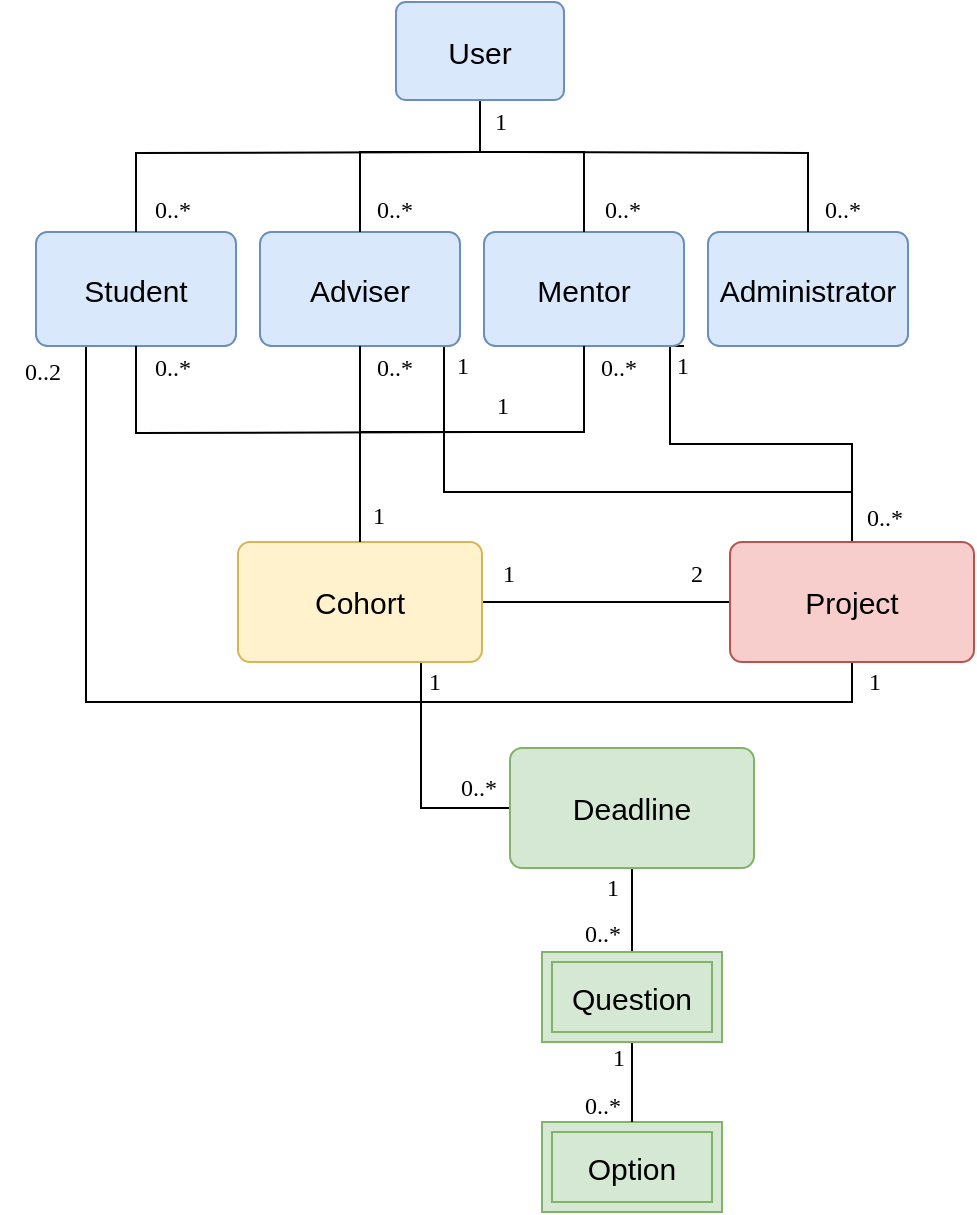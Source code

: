 <mxfile version="20.0.4" type="device"><diagram id="Ijue8OeghcRtIS1nWLQC" name="Page-1"><mxGraphModel dx="602" dy="360" grid="0" gridSize="10" guides="1" tooltips="1" connect="1" arrows="1" fold="1" page="1" pageScale="1" pageWidth="1169" pageHeight="827" background="none" math="0" shadow="0"><root><mxCell id="0"/><mxCell id="1" parent="0"/><mxCell id="gv1hzHjDCxbN9wj6UMJn-83" style="edgeStyle=elbowEdgeStyle;rounded=0;orthogonalLoop=1;jettySize=auto;elbow=vertical;html=1;exitX=0.5;exitY=1;exitDx=0;exitDy=0;entryX=0.554;entryY=0.371;entryDx=0;entryDy=0;entryPerimeter=0;fontSize=15;fontColor=none;startArrow=none;startFill=0;endArrow=none;endFill=0;strokeColor=default;" edge="1" parent="1" source="gv1hzHjDCxbN9wj6UMJn-12"><mxGeometry relative="1" as="geometry"><mxPoint x="271" y="116" as="targetPoint"/></mxGeometry></mxCell><mxCell id="gv1hzHjDCxbN9wj6UMJn-12" value="User" style="rounded=1;arcSize=10;whiteSpace=wrap;html=1;align=center;fontSize=15;fillColor=#dae8fc;strokeColor=#6c8ebf;" vertex="1" parent="1"><mxGeometry x="229" y="41" width="84" height="49" as="geometry"/></mxCell><mxCell id="gv1hzHjDCxbN9wj6UMJn-116" style="edgeStyle=orthogonalEdgeStyle;rounded=0;orthogonalLoop=1;jettySize=auto;html=1;exitX=1;exitY=0.5;exitDx=0;exitDy=0;entryX=0;entryY=0.5;entryDx=0;entryDy=0;fontFamily=Verdana;fontSize=12;fontColor=none;startArrow=none;startFill=0;endArrow=none;endFill=0;strokeColor=default;elbow=vertical;" edge="1" parent="1" source="gv1hzHjDCxbN9wj6UMJn-15" target="gv1hzHjDCxbN9wj6UMJn-43"><mxGeometry relative="1" as="geometry"/></mxCell><mxCell id="gv1hzHjDCxbN9wj6UMJn-138" style="edgeStyle=orthogonalEdgeStyle;rounded=0;orthogonalLoop=1;jettySize=auto;html=1;exitX=0.75;exitY=1;exitDx=0;exitDy=0;fontFamily=Verdana;fontSize=12;fontColor=none;startArrow=none;startFill=0;endArrow=none;endFill=0;strokeColor=default;elbow=vertical;" edge="1" parent="1" source="gv1hzHjDCxbN9wj6UMJn-15" target="gv1hzHjDCxbN9wj6UMJn-56"><mxGeometry relative="1" as="geometry"><Array as="points"><mxPoint x="242" y="444"/></Array></mxGeometry></mxCell><mxCell id="gv1hzHjDCxbN9wj6UMJn-15" value="Cohort" style="rounded=1;arcSize=10;whiteSpace=wrap;html=1;align=center;fontSize=15;fillColor=#fff2cc;strokeColor=#d6b656;" vertex="1" parent="1"><mxGeometry x="150" y="311" width="122" height="60" as="geometry"/></mxCell><mxCell id="gv1hzHjDCxbN9wj6UMJn-122" style="edgeStyle=orthogonalEdgeStyle;rounded=0;orthogonalLoop=1;jettySize=auto;html=1;exitX=1;exitY=0.75;exitDx=0;exitDy=0;entryX=0.5;entryY=0;entryDx=0;entryDy=0;fontFamily=Verdana;fontSize=12;fontColor=none;startArrow=none;startFill=0;endArrow=none;endFill=0;strokeColor=default;elbow=vertical;" edge="1" parent="1" source="gv1hzHjDCxbN9wj6UMJn-23" target="gv1hzHjDCxbN9wj6UMJn-43"><mxGeometry relative="1" as="geometry"><Array as="points"><mxPoint x="253" y="199"/><mxPoint x="253" y="286"/><mxPoint x="457" y="286"/></Array></mxGeometry></mxCell><mxCell id="gv1hzHjDCxbN9wj6UMJn-23" value="Adviser" style="rounded=1;arcSize=10;whiteSpace=wrap;html=1;align=center;fontSize=15;fillColor=#dae8fc;strokeColor=#6c8ebf;" vertex="1" parent="1"><mxGeometry x="161" y="156" width="100" height="57" as="geometry"/></mxCell><mxCell id="gv1hzHjDCxbN9wj6UMJn-127" style="edgeStyle=orthogonalEdgeStyle;rounded=0;orthogonalLoop=1;jettySize=auto;html=1;exitX=1;exitY=1;exitDx=0;exitDy=0;fontFamily=Verdana;fontSize=12;fontColor=none;startArrow=none;startFill=0;endArrow=none;endFill=0;strokeColor=default;elbow=vertical;entryX=0.5;entryY=0;entryDx=0;entryDy=0;" edge="1" parent="1" source="gv1hzHjDCxbN9wj6UMJn-24" target="gv1hzHjDCxbN9wj6UMJn-43"><mxGeometry relative="1" as="geometry"><mxPoint x="457" y="308" as="targetPoint"/><Array as="points"><mxPoint x="366" y="213"/><mxPoint x="366" y="262"/><mxPoint x="457" y="262"/></Array></mxGeometry></mxCell><mxCell id="gv1hzHjDCxbN9wj6UMJn-24" value="Mentor" style="rounded=1;arcSize=10;whiteSpace=wrap;html=1;align=center;fontSize=15;fillColor=#dae8fc;strokeColor=#6c8ebf;" vertex="1" parent="1"><mxGeometry x="273" y="156" width="100" height="57" as="geometry"/></mxCell><mxCell id="gv1hzHjDCxbN9wj6UMJn-25" value="Administrator" style="rounded=1;arcSize=10;whiteSpace=wrap;html=1;align=center;fontSize=15;fillColor=#dae8fc;strokeColor=#6c8ebf;" vertex="1" parent="1"><mxGeometry x="385" y="156" width="100" height="57" as="geometry"/></mxCell><mxCell id="gv1hzHjDCxbN9wj6UMJn-119" style="edgeStyle=orthogonalEdgeStyle;rounded=0;orthogonalLoop=1;jettySize=auto;html=1;exitX=0.25;exitY=1;exitDx=0;exitDy=0;entryX=0.5;entryY=1;entryDx=0;entryDy=0;fontFamily=Verdana;fontSize=12;fontColor=none;startArrow=none;startFill=0;endArrow=none;endFill=0;strokeColor=default;elbow=vertical;" edge="1" parent="1" source="gv1hzHjDCxbN9wj6UMJn-26" target="gv1hzHjDCxbN9wj6UMJn-43"><mxGeometry relative="1" as="geometry"/></mxCell><mxCell id="gv1hzHjDCxbN9wj6UMJn-26" value="Student" style="rounded=1;arcSize=10;whiteSpace=wrap;html=1;align=center;fontSize=15;fillColor=#dae8fc;strokeColor=#6c8ebf;" vertex="1" parent="1"><mxGeometry x="49" y="156" width="100" height="57" as="geometry"/></mxCell><mxCell id="gv1hzHjDCxbN9wj6UMJn-43" value="Project" style="rounded=1;arcSize=10;whiteSpace=wrap;html=1;align=center;fontSize=15;fillColor=#f8cecc;strokeColor=#b85450;" vertex="1" parent="1"><mxGeometry x="396" y="311" width="122" height="60" as="geometry"/></mxCell><mxCell id="gv1hzHjDCxbN9wj6UMJn-140" style="edgeStyle=orthogonalEdgeStyle;rounded=0;orthogonalLoop=1;jettySize=auto;html=1;exitX=0.5;exitY=1;exitDx=0;exitDy=0;entryX=0.5;entryY=0;entryDx=0;entryDy=0;fontFamily=Verdana;fontSize=12;fontColor=none;startArrow=none;startFill=0;endArrow=none;endFill=0;strokeColor=default;elbow=vertical;" edge="1" parent="1" source="gv1hzHjDCxbN9wj6UMJn-56" target="gv1hzHjDCxbN9wj6UMJn-139"><mxGeometry relative="1" as="geometry"/></mxCell><mxCell id="gv1hzHjDCxbN9wj6UMJn-56" value="Deadline" style="rounded=1;arcSize=10;whiteSpace=wrap;html=1;align=center;fontSize=15;fillColor=#d5e8d4;strokeColor=#82b366;" vertex="1" parent="1"><mxGeometry x="286" y="414" width="122" height="60" as="geometry"/></mxCell><mxCell id="gv1hzHjDCxbN9wj6UMJn-62" value="Option" style="shape=ext;margin=3;double=1;whiteSpace=wrap;html=1;align=center;labelBackgroundColor=none;fontSize=15;fillColor=#d5e8d4;strokeColor=#82b366;" vertex="1" parent="1"><mxGeometry x="302" y="601" width="90" height="45" as="geometry"/></mxCell><mxCell id="gv1hzHjDCxbN9wj6UMJn-84" style="edgeStyle=elbowEdgeStyle;rounded=0;orthogonalLoop=1;jettySize=auto;elbow=vertical;html=1;entryX=0.5;entryY=0;entryDx=0;entryDy=0;fontSize=15;fontColor=none;startArrow=none;startFill=0;endArrow=none;endFill=0;strokeColor=default;" edge="1" parent="1" target="gv1hzHjDCxbN9wj6UMJn-24"><mxGeometry relative="1" as="geometry"><mxPoint x="271" y="116" as="sourcePoint"/><Array as="points"><mxPoint x="298" y="116"/></Array></mxGeometry></mxCell><mxCell id="gv1hzHjDCxbN9wj6UMJn-85" style="edgeStyle=orthogonalEdgeStyle;rounded=0;orthogonalLoop=1;jettySize=auto;html=1;entryX=0.5;entryY=0;entryDx=0;entryDy=0;fontSize=15;fontColor=none;startArrow=none;startFill=0;endArrow=none;endFill=0;strokeColor=default;elbow=vertical;" edge="1" parent="1" target="gv1hzHjDCxbN9wj6UMJn-23"><mxGeometry relative="1" as="geometry"><mxPoint x="271" y="116" as="sourcePoint"/><Array as="points"><mxPoint x="211" y="116"/></Array></mxGeometry></mxCell><mxCell id="gv1hzHjDCxbN9wj6UMJn-86" style="edgeStyle=orthogonalEdgeStyle;rounded=0;orthogonalLoop=1;jettySize=auto;html=1;entryX=0.5;entryY=0;entryDx=0;entryDy=0;fontSize=15;fontColor=none;startArrow=none;startFill=0;endArrow=none;endFill=0;strokeColor=default;elbow=vertical;" edge="1" parent="1" target="gv1hzHjDCxbN9wj6UMJn-25"><mxGeometry relative="1" as="geometry"><mxPoint x="271" y="116" as="sourcePoint"/></mxGeometry></mxCell><mxCell id="gv1hzHjDCxbN9wj6UMJn-87" style="edgeStyle=orthogonalEdgeStyle;rounded=0;orthogonalLoop=1;jettySize=auto;html=1;entryX=0.5;entryY=0;entryDx=0;entryDy=0;fontSize=15;fontColor=none;startArrow=none;startFill=0;endArrow=none;endFill=0;strokeColor=default;elbow=vertical;" edge="1" parent="1" target="gv1hzHjDCxbN9wj6UMJn-26"><mxGeometry relative="1" as="geometry"><mxPoint x="271" y="116" as="sourcePoint"/></mxGeometry></mxCell><mxCell id="gv1hzHjDCxbN9wj6UMJn-97" style="edgeStyle=orthogonalEdgeStyle;rounded=0;orthogonalLoop=1;jettySize=auto;html=1;fontSize=12;fontColor=none;startArrow=none;startFill=0;endArrow=none;endFill=0;strokeColor=default;elbow=vertical;" edge="1" parent="1" target="gv1hzHjDCxbN9wj6UMJn-15"><mxGeometry relative="1" as="geometry"><mxPoint x="271" y="256" as="sourcePoint"/><Array as="points"><mxPoint x="211" y="256"/></Array></mxGeometry></mxCell><mxCell id="gv1hzHjDCxbN9wj6UMJn-99" style="edgeStyle=orthogonalEdgeStyle;rounded=0;orthogonalLoop=1;jettySize=auto;html=1;entryX=0.5;entryY=1;entryDx=0;entryDy=0;fontSize=12;fontColor=none;startArrow=none;startFill=0;endArrow=none;endFill=0;strokeColor=default;elbow=vertical;" edge="1" parent="1" target="gv1hzHjDCxbN9wj6UMJn-24"><mxGeometry relative="1" as="geometry"><mxPoint x="271" y="256" as="sourcePoint"/><Array as="points"><mxPoint x="323" y="256"/></Array></mxGeometry></mxCell><mxCell id="gv1hzHjDCxbN9wj6UMJn-101" style="edgeStyle=orthogonalEdgeStyle;rounded=0;orthogonalLoop=1;jettySize=auto;html=1;entryX=0.5;entryY=1;entryDx=0;entryDy=0;fontSize=12;fontColor=none;startArrow=none;startFill=0;endArrow=none;endFill=0;strokeColor=default;elbow=vertical;" edge="1" parent="1" target="gv1hzHjDCxbN9wj6UMJn-23"><mxGeometry relative="1" as="geometry"><mxPoint x="271" y="256" as="sourcePoint"/><Array as="points"><mxPoint x="211" y="256"/></Array></mxGeometry></mxCell><mxCell id="gv1hzHjDCxbN9wj6UMJn-102" style="edgeStyle=orthogonalEdgeStyle;rounded=0;orthogonalLoop=1;jettySize=auto;html=1;entryX=0.5;entryY=1;entryDx=0;entryDy=0;fontSize=12;fontColor=none;startArrow=none;startFill=0;endArrow=none;endFill=0;strokeColor=default;elbow=vertical;" edge="1" parent="1" target="gv1hzHjDCxbN9wj6UMJn-26"><mxGeometry relative="1" as="geometry"><mxPoint x="271" y="256" as="sourcePoint"/></mxGeometry></mxCell><mxCell id="gv1hzHjDCxbN9wj6UMJn-103" value="&lt;font face=&quot;Verdana&quot;&gt;0..*&lt;/font&gt;" style="text;html=1;align=center;verticalAlign=middle;resizable=0;points=[];autosize=1;strokeColor=none;fillColor=none;fontSize=12;fontColor=none;" vertex="1" parent="1"><mxGeometry x="319" y="210" width="42" height="27" as="geometry"/></mxCell><mxCell id="gv1hzHjDCxbN9wj6UMJn-106" value="1" style="text;html=1;align=center;verticalAlign=middle;resizable=0;points=[];autosize=1;strokeColor=none;fillColor=none;fontSize=12;fontColor=none;fontFamily=Verdana;" vertex="1" parent="1"><mxGeometry x="207" y="285" width="26" height="26" as="geometry"/></mxCell><mxCell id="gv1hzHjDCxbN9wj6UMJn-108" value="&lt;font face=&quot;Verdana&quot;&gt;0..*&lt;/font&gt;" style="text;html=1;align=center;verticalAlign=middle;resizable=0;points=[];autosize=1;strokeColor=none;fillColor=none;fontSize=12;fontColor=none;" vertex="1" parent="1"><mxGeometry x="207" y="210" width="42" height="27" as="geometry"/></mxCell><mxCell id="gv1hzHjDCxbN9wj6UMJn-109" value="&lt;font face=&quot;Verdana&quot;&gt;0..*&lt;/font&gt;" style="text;html=1;align=center;verticalAlign=middle;resizable=0;points=[];autosize=1;strokeColor=none;fillColor=none;fontSize=12;fontColor=none;" vertex="1" parent="1"><mxGeometry x="96" y="210" width="42" height="27" as="geometry"/></mxCell><mxCell id="gv1hzHjDCxbN9wj6UMJn-110" value="&lt;font face=&quot;Verdana&quot;&gt;0..*&lt;/font&gt;" style="text;html=1;align=center;verticalAlign=middle;resizable=0;points=[];autosize=1;strokeColor=none;fillColor=none;fontSize=12;fontColor=none;" vertex="1" parent="1"><mxGeometry x="96" y="131" width="42" height="27" as="geometry"/></mxCell><mxCell id="gv1hzHjDCxbN9wj6UMJn-111" value="&lt;font face=&quot;Verdana&quot;&gt;0..*&lt;/font&gt;" style="text;html=1;align=center;verticalAlign=middle;resizable=0;points=[];autosize=1;strokeColor=none;fillColor=none;fontSize=12;fontColor=none;" vertex="1" parent="1"><mxGeometry x="207" y="131" width="42" height="27" as="geometry"/></mxCell><mxCell id="gv1hzHjDCxbN9wj6UMJn-112" value="&lt;font face=&quot;Verdana&quot;&gt;0..*&lt;/font&gt;" style="text;html=1;align=center;verticalAlign=middle;resizable=0;points=[];autosize=1;strokeColor=none;fillColor=none;fontSize=12;fontColor=none;" vertex="1" parent="1"><mxGeometry x="321" y="131" width="42" height="27" as="geometry"/></mxCell><mxCell id="gv1hzHjDCxbN9wj6UMJn-113" value="&lt;font face=&quot;Verdana&quot;&gt;0..*&lt;/font&gt;" style="text;html=1;align=center;verticalAlign=middle;resizable=0;points=[];autosize=1;strokeColor=none;fillColor=none;fontSize=12;fontColor=none;" vertex="1" parent="1"><mxGeometry x="431" y="131" width="42" height="27" as="geometry"/></mxCell><mxCell id="gv1hzHjDCxbN9wj6UMJn-114" value="1" style="text;html=1;align=center;verticalAlign=middle;resizable=0;points=[];autosize=1;strokeColor=none;fillColor=none;fontSize=12;fontColor=none;fontFamily=Verdana;" vertex="1" parent="1"><mxGeometry x="268" y="88" width="26" height="26" as="geometry"/></mxCell><mxCell id="gv1hzHjDCxbN9wj6UMJn-117" value="1" style="text;html=1;align=center;verticalAlign=middle;resizable=0;points=[];autosize=1;strokeColor=none;fillColor=none;fontSize=12;fontColor=none;fontFamily=Verdana;" vertex="1" parent="1"><mxGeometry x="272" y="314" width="26" height="26" as="geometry"/></mxCell><mxCell id="gv1hzHjDCxbN9wj6UMJn-118" value="&lt;font face=&quot;Verdana&quot;&gt;2&lt;/font&gt;" style="text;html=1;align=center;verticalAlign=middle;resizable=0;points=[];autosize=1;strokeColor=none;fillColor=none;fontSize=12;fontColor=none;" vertex="1" parent="1"><mxGeometry x="366" y="313.5" width="26" height="27" as="geometry"/></mxCell><mxCell id="gv1hzHjDCxbN9wj6UMJn-120" value="1" style="text;html=1;align=center;verticalAlign=middle;resizable=0;points=[];autosize=1;strokeColor=none;fillColor=none;fontSize=12;fontColor=none;fontFamily=Verdana;" vertex="1" parent="1"><mxGeometry x="455" y="368" width="26" height="26" as="geometry"/></mxCell><mxCell id="gv1hzHjDCxbN9wj6UMJn-121" value="0..2" style="text;html=1;align=center;verticalAlign=middle;resizable=0;points=[];autosize=1;strokeColor=none;fillColor=none;fontSize=12;fontColor=none;fontFamily=Verdana;" vertex="1" parent="1"><mxGeometry x="31" y="213" width="42" height="26" as="geometry"/></mxCell><mxCell id="gv1hzHjDCxbN9wj6UMJn-123" value="1" style="text;html=1;align=center;verticalAlign=middle;resizable=0;points=[];autosize=1;strokeColor=none;fillColor=none;fontSize=12;fontColor=none;fontFamily=Verdana;" vertex="1" parent="1"><mxGeometry x="249" y="210" width="26" height="26" as="geometry"/></mxCell><mxCell id="gv1hzHjDCxbN9wj6UMJn-126" value="&lt;font face=&quot;Verdana&quot;&gt;0..*&lt;/font&gt;" style="text;html=1;align=center;verticalAlign=middle;resizable=0;points=[];autosize=1;strokeColor=none;fillColor=none;fontSize=12;fontColor=none;" vertex="1" parent="1"><mxGeometry x="452" y="285" width="42" height="27" as="geometry"/></mxCell><mxCell id="gv1hzHjDCxbN9wj6UMJn-128" value="1" style="text;html=1;align=center;verticalAlign=middle;resizable=0;points=[];autosize=1;strokeColor=none;fillColor=none;fontSize=12;fontColor=none;fontFamily=Verdana;" vertex="1" parent="1"><mxGeometry x="359" y="210" width="26" height="26" as="geometry"/></mxCell><mxCell id="gv1hzHjDCxbN9wj6UMJn-131" value="1" style="text;html=1;align=center;verticalAlign=middle;resizable=0;points=[];autosize=1;strokeColor=none;fillColor=none;fontSize=12;fontColor=none;fontFamily=Verdana;" vertex="1" parent="1"><mxGeometry x="269" y="230" width="26" height="26" as="geometry"/></mxCell><mxCell id="gv1hzHjDCxbN9wj6UMJn-132" value="&lt;font face=&quot;Verdana&quot;&gt;0..*&lt;/font&gt;" style="text;html=1;align=center;verticalAlign=middle;resizable=0;points=[];autosize=1;strokeColor=none;fillColor=none;fontSize=12;fontColor=none;" vertex="1" parent="1"><mxGeometry x="311" y="493" width="42" height="27" as="geometry"/></mxCell><mxCell id="gv1hzHjDCxbN9wj6UMJn-133" value="1" style="text;html=1;align=center;verticalAlign=middle;resizable=0;points=[];autosize=1;strokeColor=none;fillColor=none;fontSize=12;fontColor=none;fontFamily=Verdana;" vertex="1" parent="1"><mxGeometry x="324" y="471" width="26" height="26" as="geometry"/></mxCell><mxCell id="gv1hzHjDCxbN9wj6UMJn-134" value="1" style="text;html=1;align=center;verticalAlign=middle;resizable=0;points=[];autosize=1;strokeColor=none;fillColor=none;fontSize=12;fontColor=none;fontFamily=Verdana;" vertex="1" parent="1"><mxGeometry x="327" y="556" width="26" height="26" as="geometry"/></mxCell><mxCell id="gv1hzHjDCxbN9wj6UMJn-135" value="&lt;font face=&quot;Verdana&quot;&gt;0..*&lt;/font&gt;" style="text;html=1;align=center;verticalAlign=middle;resizable=0;points=[];autosize=1;strokeColor=none;fillColor=none;fontSize=12;fontColor=none;" vertex="1" parent="1"><mxGeometry x="311" y="579" width="42" height="27" as="geometry"/></mxCell><mxCell id="gv1hzHjDCxbN9wj6UMJn-141" style="edgeStyle=orthogonalEdgeStyle;rounded=0;orthogonalLoop=1;jettySize=auto;html=1;exitX=0.5;exitY=1;exitDx=0;exitDy=0;entryX=0.5;entryY=0;entryDx=0;entryDy=0;fontFamily=Verdana;fontSize=12;fontColor=none;startArrow=none;startFill=0;endArrow=none;endFill=0;strokeColor=default;elbow=vertical;" edge="1" parent="1" source="gv1hzHjDCxbN9wj6UMJn-139" target="gv1hzHjDCxbN9wj6UMJn-62"><mxGeometry relative="1" as="geometry"/></mxCell><mxCell id="gv1hzHjDCxbN9wj6UMJn-139" value="Question" style="shape=ext;margin=3;double=1;whiteSpace=wrap;html=1;align=center;labelBackgroundColor=none;fontSize=15;fillColor=#d5e8d4;strokeColor=#82b366;" vertex="1" parent="1"><mxGeometry x="302" y="516" width="90" height="45" as="geometry"/></mxCell><mxCell id="gv1hzHjDCxbN9wj6UMJn-142" value="1" style="text;html=1;align=center;verticalAlign=middle;resizable=0;points=[];autosize=1;strokeColor=none;fillColor=none;fontSize=12;fontColor=none;fontFamily=Verdana;" vertex="1" parent="1"><mxGeometry x="235" y="368" width="26" height="26" as="geometry"/></mxCell><mxCell id="gv1hzHjDCxbN9wj6UMJn-143" value="&lt;font face=&quot;Verdana&quot;&gt;0..*&lt;/font&gt;" style="text;html=1;align=center;verticalAlign=middle;resizable=0;points=[];autosize=1;strokeColor=none;fillColor=none;fontSize=12;fontColor=none;" vertex="1" parent="1"><mxGeometry x="249" y="420" width="42" height="27" as="geometry"/></mxCell></root></mxGraphModel></diagram></mxfile>